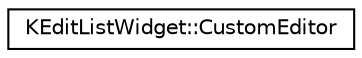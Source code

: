 digraph "Graphical Class Hierarchy"
{
  edge [fontname="Helvetica",fontsize="10",labelfontname="Helvetica",labelfontsize="10"];
  node [fontname="Helvetica",fontsize="10",shape=record];
  rankdir="LR";
  Node0 [label="KEditListWidget::CustomEditor",height=0.2,width=0.4,color="black", fillcolor="white", style="filled",URL="$classKEditListWidget_1_1CustomEditor.html",tooltip="Custom editor class. "];
}

